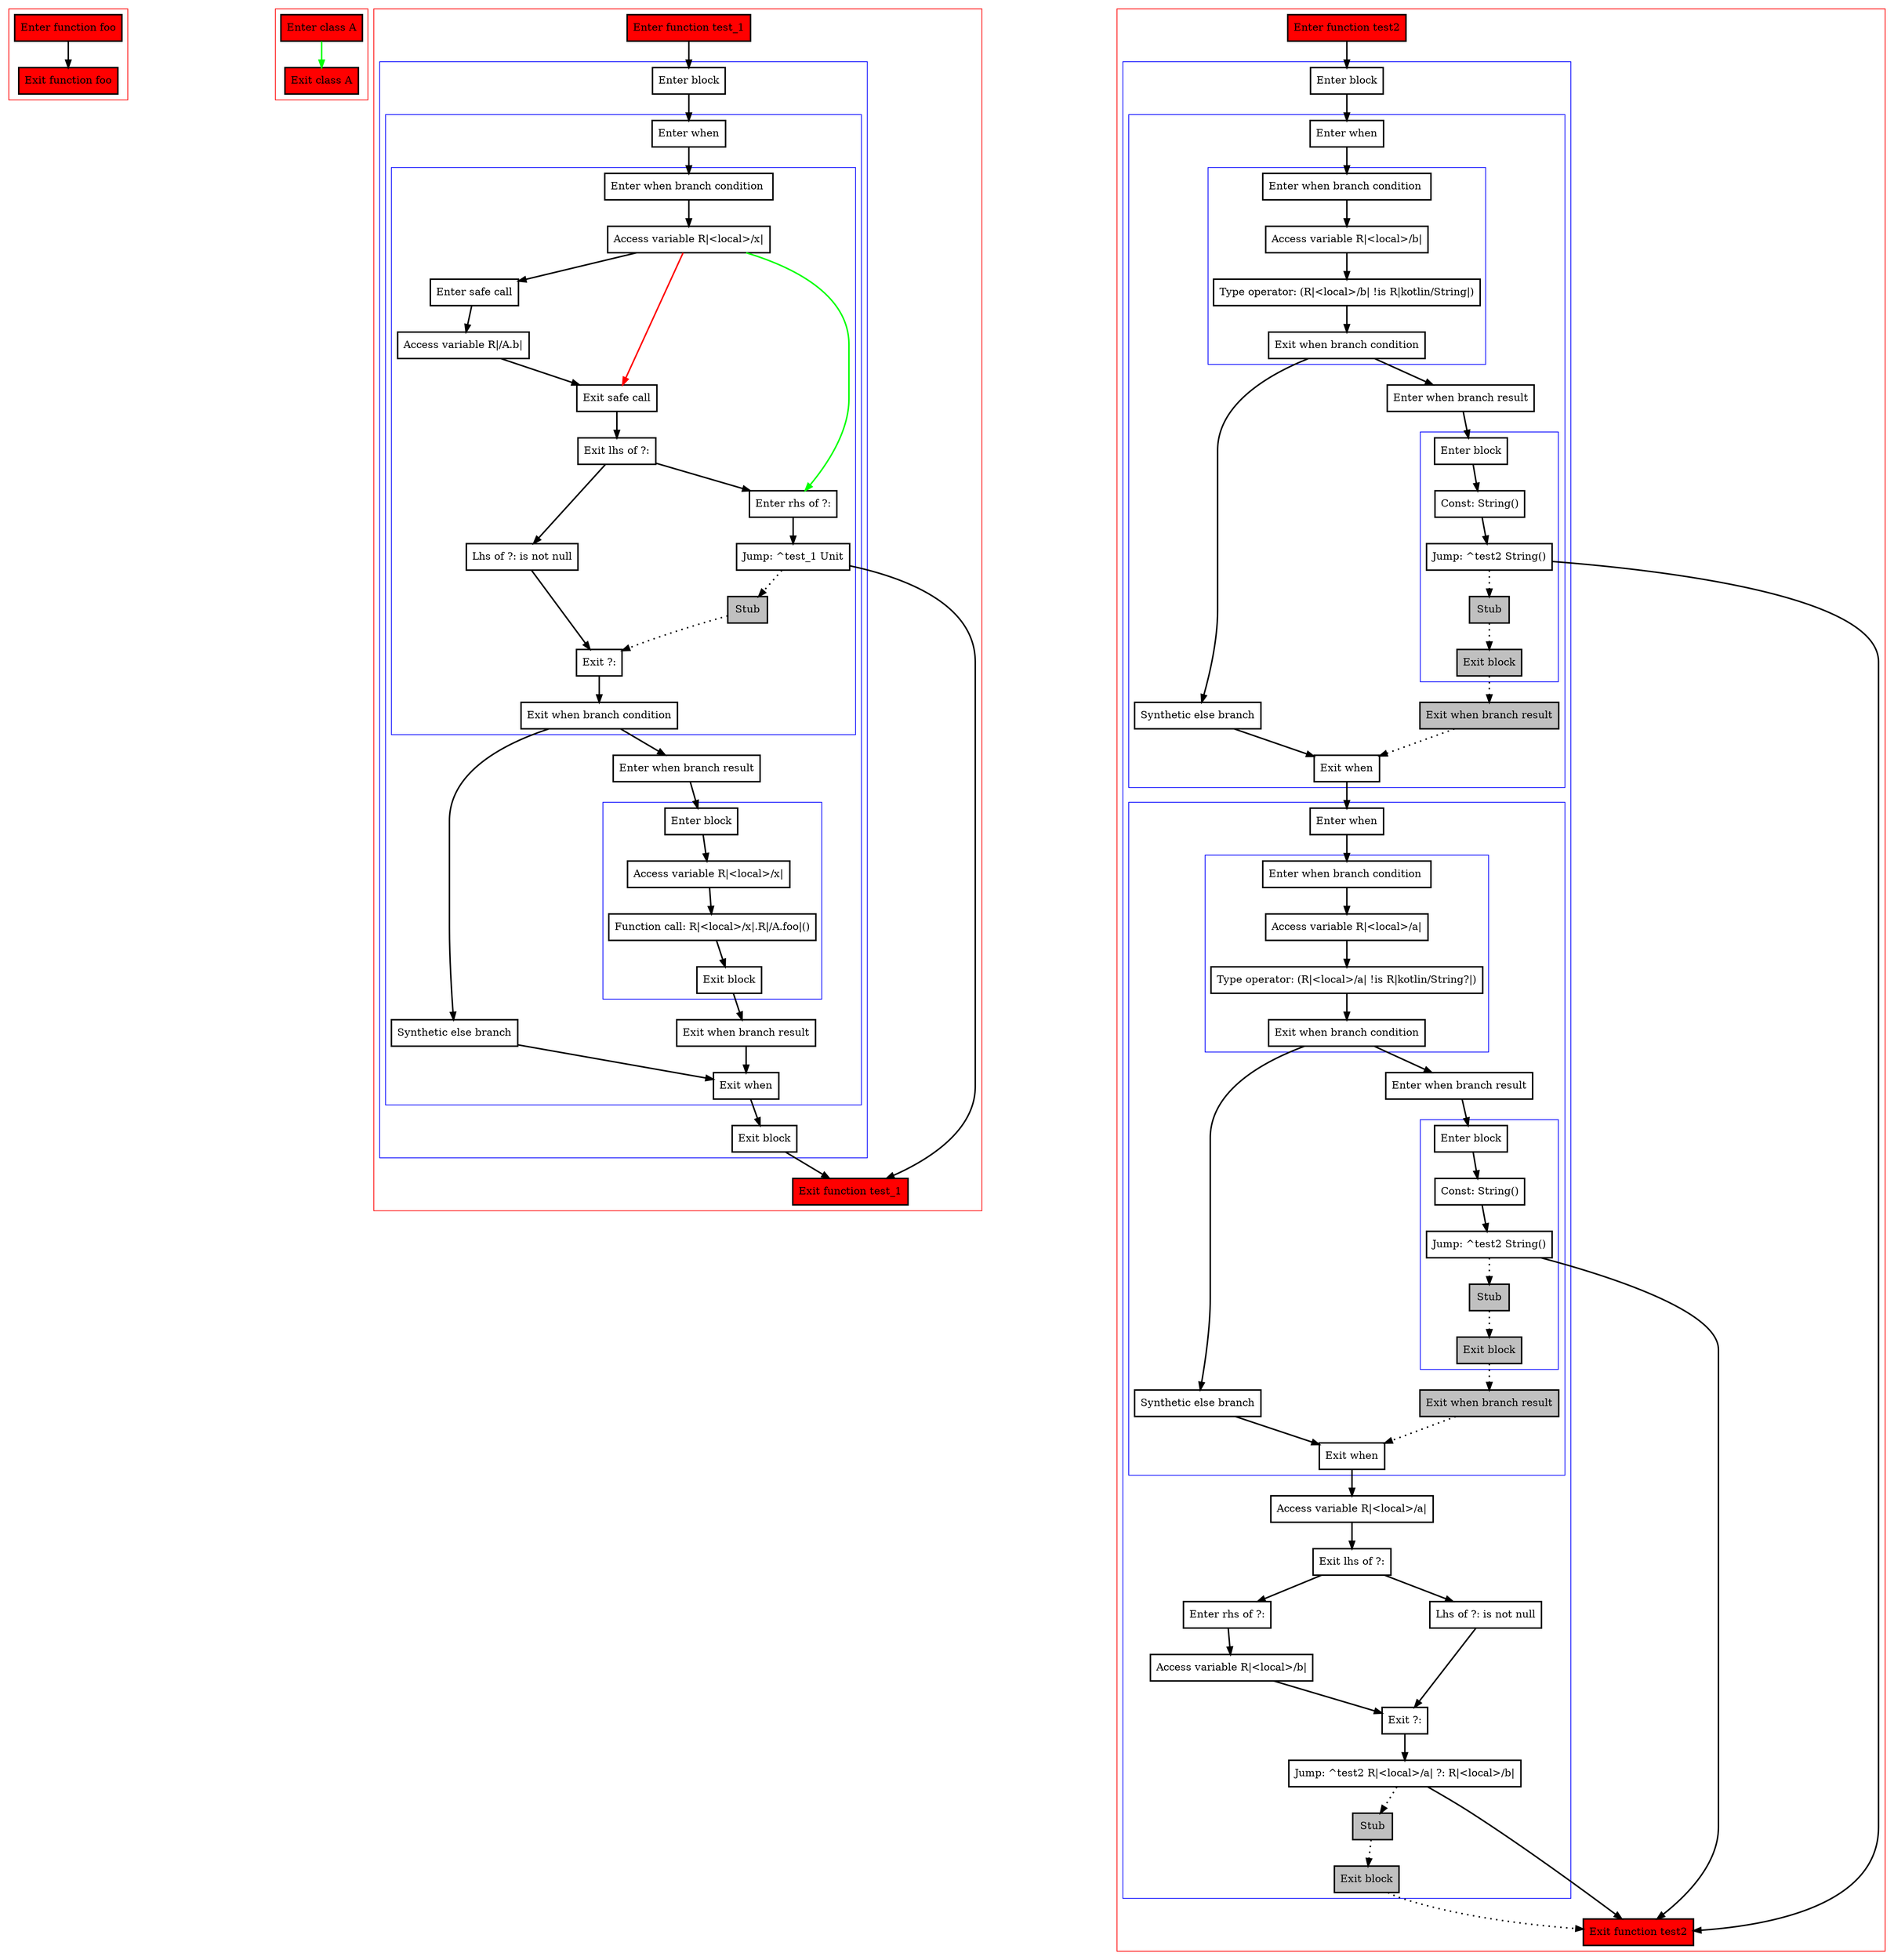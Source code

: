 digraph elvis_kt {
    graph [nodesep=3]
    node [shape=box penwidth=2]
    edge [penwidth=2]

    subgraph cluster_0 {
        color=red
        0 [label="Enter function foo" style="filled" fillcolor=red];
        1 [label="Exit function foo" style="filled" fillcolor=red];
    }
    0 -> {1};

    subgraph cluster_1 {
        color=red
        2 [label="Enter class A" style="filled" fillcolor=red];
        3 [label="Exit class A" style="filled" fillcolor=red];
    }
    2 -> {3} [color=green];

    subgraph cluster_2 {
        color=red
        4 [label="Enter function test_1" style="filled" fillcolor=red];
        subgraph cluster_3 {
            color=blue
            5 [label="Enter block"];
            subgraph cluster_4 {
                color=blue
                6 [label="Enter when"];
                subgraph cluster_5 {
                    color=blue
                    7 [label="Enter when branch condition "];
                    8 [label="Access variable R|<local>/x|"];
                    9 [label="Enter safe call"];
                    10 [label="Access variable R|/A.b|"];
                    11 [label="Exit safe call"];
                    12 [label="Exit lhs of ?:"];
                    13 [label="Enter rhs of ?:"];
                    14 [label="Jump: ^test_1 Unit"];
                    15 [label="Stub" style="filled" fillcolor=gray];
                    16 [label="Lhs of ?: is not null"];
                    17 [label="Exit ?:"];
                    18 [label="Exit when branch condition"];
                }
                19 [label="Synthetic else branch"];
                20 [label="Enter when branch result"];
                subgraph cluster_6 {
                    color=blue
                    21 [label="Enter block"];
                    22 [label="Access variable R|<local>/x|"];
                    23 [label="Function call: R|<local>/x|.R|/A.foo|()"];
                    24 [label="Exit block"];
                }
                25 [label="Exit when branch result"];
                26 [label="Exit when"];
            }
            27 [label="Exit block"];
        }
        28 [label="Exit function test_1" style="filled" fillcolor=red];
    }
    4 -> {5};
    5 -> {6};
    6 -> {7};
    7 -> {8};
    8 -> {9};
    8 -> {11} [color=red];
    8 -> {13} [color=green];
    9 -> {10};
    10 -> {11};
    11 -> {12};
    12 -> {16 13};
    13 -> {14};
    14 -> {28};
    14 -> {15} [style=dotted];
    15 -> {17} [style=dotted];
    16 -> {17};
    17 -> {18};
    18 -> {20 19};
    19 -> {26};
    20 -> {21};
    21 -> {22};
    22 -> {23};
    23 -> {24};
    24 -> {25};
    25 -> {26};
    26 -> {27};
    27 -> {28};

    subgraph cluster_7 {
        color=red
        29 [label="Enter function test2" style="filled" fillcolor=red];
        subgraph cluster_8 {
            color=blue
            30 [label="Enter block"];
            subgraph cluster_9 {
                color=blue
                31 [label="Enter when"];
                subgraph cluster_10 {
                    color=blue
                    32 [label="Enter when branch condition "];
                    33 [label="Access variable R|<local>/b|"];
                    34 [label="Type operator: (R|<local>/b| !is R|kotlin/String|)"];
                    35 [label="Exit when branch condition"];
                }
                36 [label="Synthetic else branch"];
                37 [label="Enter when branch result"];
                subgraph cluster_11 {
                    color=blue
                    38 [label="Enter block"];
                    39 [label="Const: String()"];
                    40 [label="Jump: ^test2 String()"];
                    41 [label="Stub" style="filled" fillcolor=gray];
                    42 [label="Exit block" style="filled" fillcolor=gray];
                }
                43 [label="Exit when branch result" style="filled" fillcolor=gray];
                44 [label="Exit when"];
            }
            subgraph cluster_12 {
                color=blue
                45 [label="Enter when"];
                subgraph cluster_13 {
                    color=blue
                    46 [label="Enter when branch condition "];
                    47 [label="Access variable R|<local>/a|"];
                    48 [label="Type operator: (R|<local>/a| !is R|kotlin/String?|)"];
                    49 [label="Exit when branch condition"];
                }
                50 [label="Synthetic else branch"];
                51 [label="Enter when branch result"];
                subgraph cluster_14 {
                    color=blue
                    52 [label="Enter block"];
                    53 [label="Const: String()"];
                    54 [label="Jump: ^test2 String()"];
                    55 [label="Stub" style="filled" fillcolor=gray];
                    56 [label="Exit block" style="filled" fillcolor=gray];
                }
                57 [label="Exit when branch result" style="filled" fillcolor=gray];
                58 [label="Exit when"];
            }
            59 [label="Access variable R|<local>/a|"];
            60 [label="Exit lhs of ?:"];
            61 [label="Enter rhs of ?:"];
            62 [label="Access variable R|<local>/b|"];
            63 [label="Lhs of ?: is not null"];
            64 [label="Exit ?:"];
            65 [label="Jump: ^test2 R|<local>/a| ?: R|<local>/b|"];
            66 [label="Stub" style="filled" fillcolor=gray];
            67 [label="Exit block" style="filled" fillcolor=gray];
        }
        68 [label="Exit function test2" style="filled" fillcolor=red];
    }
    29 -> {30};
    30 -> {31};
    31 -> {32};
    32 -> {33};
    33 -> {34};
    34 -> {35};
    35 -> {37 36};
    36 -> {44};
    37 -> {38};
    38 -> {39};
    39 -> {40};
    40 -> {68};
    40 -> {41} [style=dotted];
    41 -> {42} [style=dotted];
    42 -> {43} [style=dotted];
    43 -> {44} [style=dotted];
    44 -> {45};
    45 -> {46};
    46 -> {47};
    47 -> {48};
    48 -> {49};
    49 -> {51 50};
    50 -> {58};
    51 -> {52};
    52 -> {53};
    53 -> {54};
    54 -> {68};
    54 -> {55} [style=dotted];
    55 -> {56} [style=dotted];
    56 -> {57} [style=dotted];
    57 -> {58} [style=dotted];
    58 -> {59};
    59 -> {60};
    60 -> {63 61};
    61 -> {62};
    62 -> {64};
    63 -> {64};
    64 -> {65};
    65 -> {68};
    65 -> {66} [style=dotted];
    66 -> {67} [style=dotted];
    67 -> {68} [style=dotted];

}

